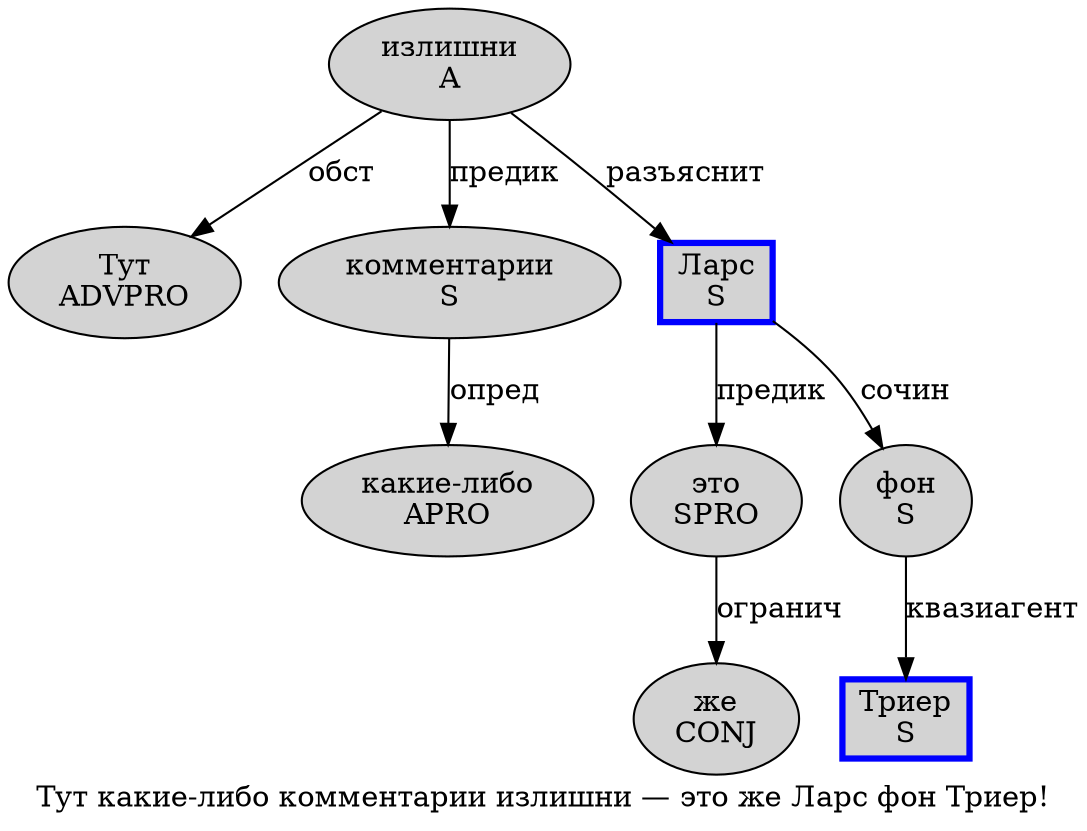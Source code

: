 digraph SENTENCE_842 {
	graph [label="Тут какие-либо комментарии излишни — это же Ларс фон Триер!"]
	node [style=filled]
		0 [label="Тут
ADVPRO" color="" fillcolor=lightgray penwidth=1 shape=ellipse]
		1 [label="какие-либо
APRO" color="" fillcolor=lightgray penwidth=1 shape=ellipse]
		2 [label="комментарии
S" color="" fillcolor=lightgray penwidth=1 shape=ellipse]
		3 [label="излишни
A" color="" fillcolor=lightgray penwidth=1 shape=ellipse]
		5 [label="это
SPRO" color="" fillcolor=lightgray penwidth=1 shape=ellipse]
		6 [label="же
CONJ" color="" fillcolor=lightgray penwidth=1 shape=ellipse]
		7 [label="Ларс
S" color=blue fillcolor=lightgray penwidth=3 shape=box]
		8 [label="фон
S" color="" fillcolor=lightgray penwidth=1 shape=ellipse]
		9 [label="Триер
S" color=blue fillcolor=lightgray penwidth=3 shape=box]
			7 -> 5 [label="предик"]
			7 -> 8 [label="сочин"]
			8 -> 9 [label="квазиагент"]
			5 -> 6 [label="огранич"]
			2 -> 1 [label="опред"]
			3 -> 0 [label="обст"]
			3 -> 2 [label="предик"]
			3 -> 7 [label="разъяснит"]
}
